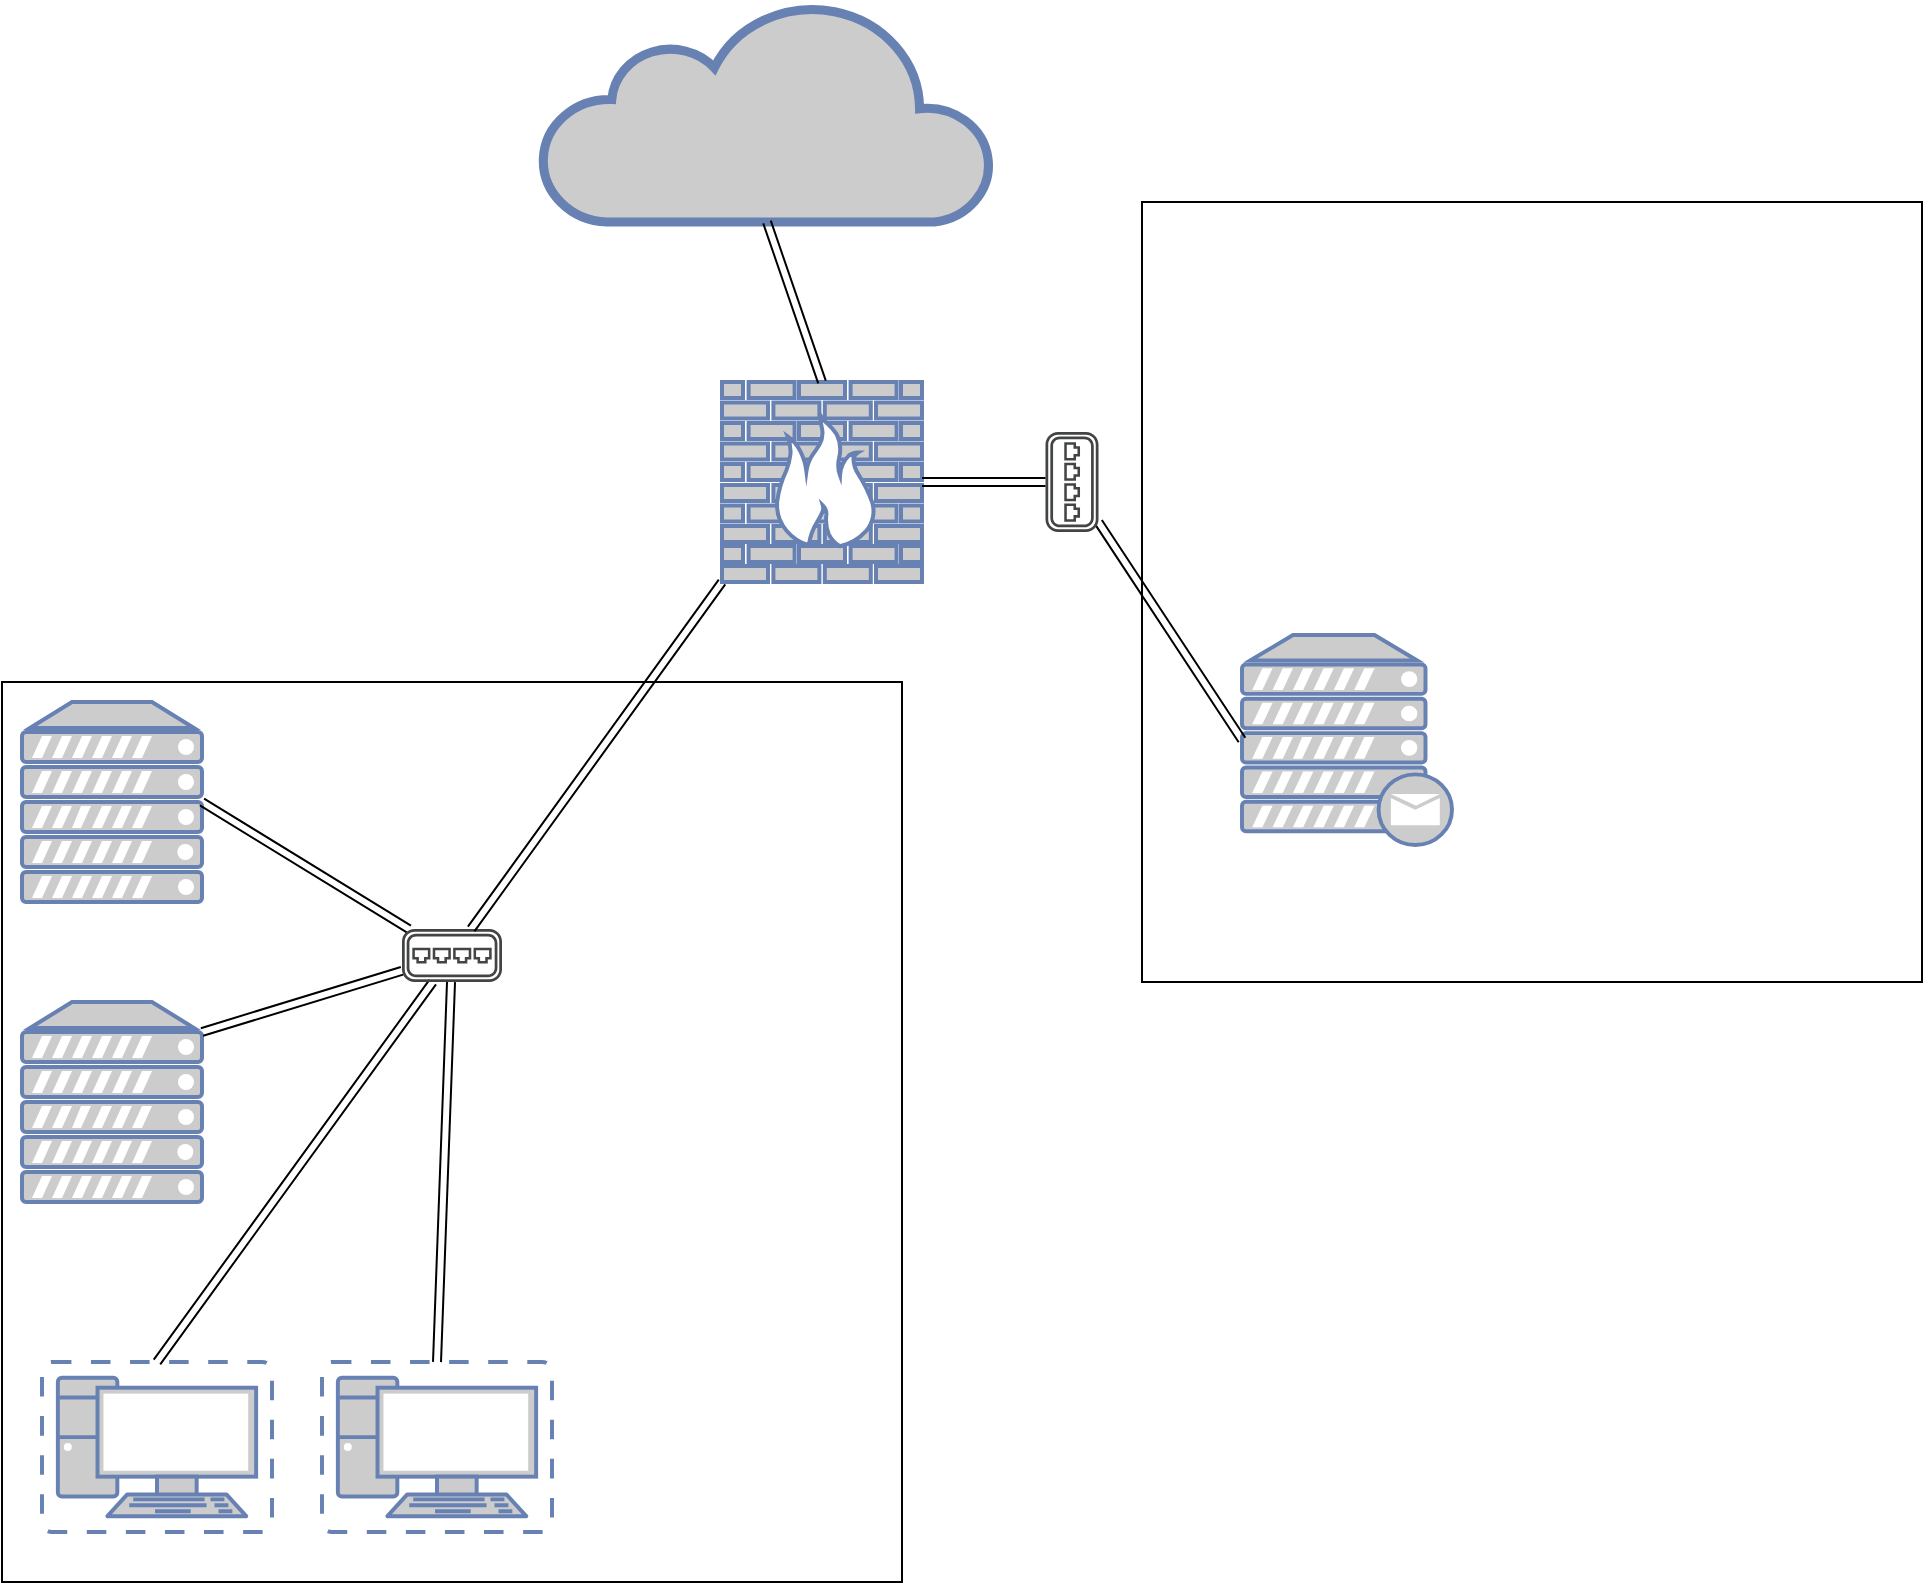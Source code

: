 <mxfile version="24.4.13" type="github">
  <diagram name="Page-1" id="822b0af5-4adb-64df-f703-e8dfc1f81529">
    <mxGraphModel dx="1867" dy="798" grid="1" gridSize="10" guides="1" tooltips="1" connect="1" arrows="1" fold="1" page="1" pageScale="1" pageWidth="1100" pageHeight="850" background="none" math="0" shadow="0">
      <root>
        <mxCell id="0" />
        <mxCell id="1" parent="0" />
        <mxCell id="vkxNhEuy8oF-YVGlMbis-19" value="" style="whiteSpace=wrap;html=1;aspect=fixed;" vertex="1" parent="1">
          <mxGeometry x="40" y="380" width="450" height="450" as="geometry" />
        </mxCell>
        <mxCell id="vkxNhEuy8oF-YVGlMbis-18" value="" style="whiteSpace=wrap;html=1;aspect=fixed;" vertex="1" parent="1">
          <mxGeometry x="610" y="140" width="390" height="390" as="geometry" />
        </mxCell>
        <mxCell id="vkxNhEuy8oF-YVGlMbis-1" value="" style="fontColor=#0066CC;verticalAlign=top;verticalLabelPosition=bottom;labelPosition=center;align=center;html=1;outlineConnect=0;fillColor=#CCCCCC;strokeColor=#6881B3;gradientColor=none;gradientDirection=north;strokeWidth=2;shape=mxgraph.networks.virtual_pc;" vertex="1" parent="1">
          <mxGeometry x="60" y="720" width="115" height="85" as="geometry" />
        </mxCell>
        <mxCell id="vkxNhEuy8oF-YVGlMbis-2" value="" style="fontColor=#0066CC;verticalAlign=top;verticalLabelPosition=bottom;labelPosition=center;align=center;html=1;outlineConnect=0;fillColor=#CCCCCC;strokeColor=#6881B3;gradientColor=none;gradientDirection=north;strokeWidth=2;shape=mxgraph.networks.virtual_pc;" vertex="1" parent="1">
          <mxGeometry x="200" y="720" width="115" height="85" as="geometry" />
        </mxCell>
        <mxCell id="vkxNhEuy8oF-YVGlMbis-3" value="" style="fontColor=#0066CC;verticalAlign=top;verticalLabelPosition=bottom;labelPosition=center;align=center;html=1;outlineConnect=0;fillColor=#CCCCCC;strokeColor=#6881B3;gradientColor=none;gradientDirection=north;strokeWidth=2;shape=mxgraph.networks.server;" vertex="1" parent="1">
          <mxGeometry x="50" y="390" width="90" height="100" as="geometry" />
        </mxCell>
        <mxCell id="vkxNhEuy8oF-YVGlMbis-4" value="" style="fontColor=#0066CC;verticalAlign=top;verticalLabelPosition=bottom;labelPosition=center;align=center;html=1;outlineConnect=0;fillColor=#CCCCCC;strokeColor=#6881B3;gradientColor=none;gradientDirection=north;strokeWidth=2;shape=mxgraph.networks.mail_server;" vertex="1" parent="1">
          <mxGeometry x="660" y="356.5" width="105" height="105" as="geometry" />
        </mxCell>
        <mxCell id="vkxNhEuy8oF-YVGlMbis-5" value="" style="fontColor=#0066CC;verticalAlign=top;verticalLabelPosition=bottom;labelPosition=center;align=center;html=1;outlineConnect=0;fillColor=#CCCCCC;strokeColor=#6881B3;gradientColor=none;gradientDirection=north;strokeWidth=2;shape=mxgraph.networks.firewall;" vertex="1" parent="1">
          <mxGeometry x="400" y="230" width="100" height="100" as="geometry" />
        </mxCell>
        <mxCell id="vkxNhEuy8oF-YVGlMbis-6" value="" style="html=1;outlineConnect=0;fillColor=#CCCCCC;strokeColor=#6881B3;gradientColor=none;gradientDirection=north;strokeWidth=2;shape=mxgraph.networks.cloud;fontColor=#ffffff;" vertex="1" parent="1">
          <mxGeometry x="310" y="40" width="225" height="110" as="geometry" />
        </mxCell>
        <mxCell id="vkxNhEuy8oF-YVGlMbis-9" value="" style="shape=link;html=1;rounded=0;entryX=0;entryY=0.5;entryDx=0;entryDy=0;entryPerimeter=0;" edge="1" parent="1" source="vkxNhEuy8oF-YVGlMbis-14" target="vkxNhEuy8oF-YVGlMbis-4">
          <mxGeometry width="100" relative="1" as="geometry">
            <mxPoint x="540" y="490" as="sourcePoint" />
            <mxPoint x="770" y="410" as="targetPoint" />
          </mxGeometry>
        </mxCell>
        <mxCell id="vkxNhEuy8oF-YVGlMbis-10" value="" style="shape=link;html=1;rounded=0;exitX=1;exitY=0.5;exitDx=0;exitDy=0;exitPerimeter=0;" edge="1" parent="1" source="vkxNhEuy8oF-YVGlMbis-3" target="vkxNhEuy8oF-YVGlMbis-13">
          <mxGeometry width="100" relative="1" as="geometry">
            <mxPoint x="710" y="440" as="sourcePoint" />
            <mxPoint x="770" y="410" as="targetPoint" />
          </mxGeometry>
        </mxCell>
        <mxCell id="vkxNhEuy8oF-YVGlMbis-11" value="" style="shape=link;html=1;rounded=0;exitX=0.5;exitY=0;exitDx=0;exitDy=0;exitPerimeter=0;" edge="1" parent="1" source="vkxNhEuy8oF-YVGlMbis-1" target="vkxNhEuy8oF-YVGlMbis-13">
          <mxGeometry width="100" relative="1" as="geometry">
            <mxPoint x="670" y="410" as="sourcePoint" />
            <mxPoint x="340" y="380" as="targetPoint" />
          </mxGeometry>
        </mxCell>
        <mxCell id="vkxNhEuy8oF-YVGlMbis-12" value="" style="shape=link;html=1;rounded=0;exitX=0.5;exitY=0;exitDx=0;exitDy=0;exitPerimeter=0;" edge="1" parent="1" source="vkxNhEuy8oF-YVGlMbis-2" target="vkxNhEuy8oF-YVGlMbis-13">
          <mxGeometry width="100" relative="1" as="geometry">
            <mxPoint x="670" y="410" as="sourcePoint" />
            <mxPoint x="770" y="410" as="targetPoint" />
          </mxGeometry>
        </mxCell>
        <mxCell id="vkxNhEuy8oF-YVGlMbis-13" value="" style="sketch=0;pointerEvents=1;shadow=0;dashed=0;html=1;strokeColor=none;fillColor=#434445;aspect=fixed;labelPosition=center;verticalLabelPosition=bottom;verticalAlign=top;align=center;outlineConnect=0;shape=mxgraph.vvd.virtual_switch;" vertex="1" parent="1">
          <mxGeometry x="240" y="503.5" width="50" height="26.5" as="geometry" />
        </mxCell>
        <mxCell id="vkxNhEuy8oF-YVGlMbis-14" value="" style="sketch=0;pointerEvents=1;shadow=0;dashed=0;html=1;strokeColor=none;fillColor=#434445;aspect=fixed;labelPosition=center;verticalLabelPosition=bottom;verticalAlign=top;align=center;outlineConnect=0;shape=mxgraph.vvd.virtual_switch;rotation=-90;" vertex="1" parent="1">
          <mxGeometry x="550" y="266.75" width="50" height="26.5" as="geometry" />
        </mxCell>
        <mxCell id="vkxNhEuy8oF-YVGlMbis-15" value="" style="shape=link;html=1;rounded=0;entryX=1;entryY=0.5;entryDx=0;entryDy=0;entryPerimeter=0;" edge="1" parent="1" source="vkxNhEuy8oF-YVGlMbis-14" target="vkxNhEuy8oF-YVGlMbis-5">
          <mxGeometry width="100" relative="1" as="geometry">
            <mxPoint x="670" y="410" as="sourcePoint" />
            <mxPoint x="770" y="410" as="targetPoint" />
          </mxGeometry>
        </mxCell>
        <mxCell id="vkxNhEuy8oF-YVGlMbis-16" value="" style="shape=link;html=1;rounded=0;entryX=0;entryY=1;entryDx=0;entryDy=0;entryPerimeter=0;" edge="1" parent="1" source="vkxNhEuy8oF-YVGlMbis-13" target="vkxNhEuy8oF-YVGlMbis-5">
          <mxGeometry width="100" relative="1" as="geometry">
            <mxPoint x="670" y="410" as="sourcePoint" />
            <mxPoint x="770" y="410" as="targetPoint" />
          </mxGeometry>
        </mxCell>
        <mxCell id="vkxNhEuy8oF-YVGlMbis-17" value="" style="shape=link;html=1;rounded=0;exitX=0.5;exitY=0;exitDx=0;exitDy=0;exitPerimeter=0;entryX=0.5;entryY=1;entryDx=0;entryDy=0;entryPerimeter=0;" edge="1" parent="1" source="vkxNhEuy8oF-YVGlMbis-5" target="vkxNhEuy8oF-YVGlMbis-6">
          <mxGeometry width="100" relative="1" as="geometry">
            <mxPoint x="670" y="410" as="sourcePoint" />
            <mxPoint x="770" y="410" as="targetPoint" />
          </mxGeometry>
        </mxCell>
        <mxCell id="vkxNhEuy8oF-YVGlMbis-23" value="" style="fontColor=#0066CC;verticalAlign=top;verticalLabelPosition=bottom;labelPosition=center;align=center;html=1;outlineConnect=0;fillColor=#CCCCCC;strokeColor=#6881B3;gradientColor=none;gradientDirection=north;strokeWidth=2;shape=mxgraph.networks.server;" vertex="1" parent="1">
          <mxGeometry x="50" y="540" width="90" height="100" as="geometry" />
        </mxCell>
        <mxCell id="vkxNhEuy8oF-YVGlMbis-25" value="" style="shape=link;html=1;rounded=0;exitX=1;exitY=0.15;exitDx=0;exitDy=0;exitPerimeter=0;" edge="1" parent="1" source="vkxNhEuy8oF-YVGlMbis-23" target="vkxNhEuy8oF-YVGlMbis-13">
          <mxGeometry width="100" relative="1" as="geometry">
            <mxPoint x="670" y="410" as="sourcePoint" />
            <mxPoint x="770" y="410" as="targetPoint" />
          </mxGeometry>
        </mxCell>
      </root>
    </mxGraphModel>
  </diagram>
</mxfile>
